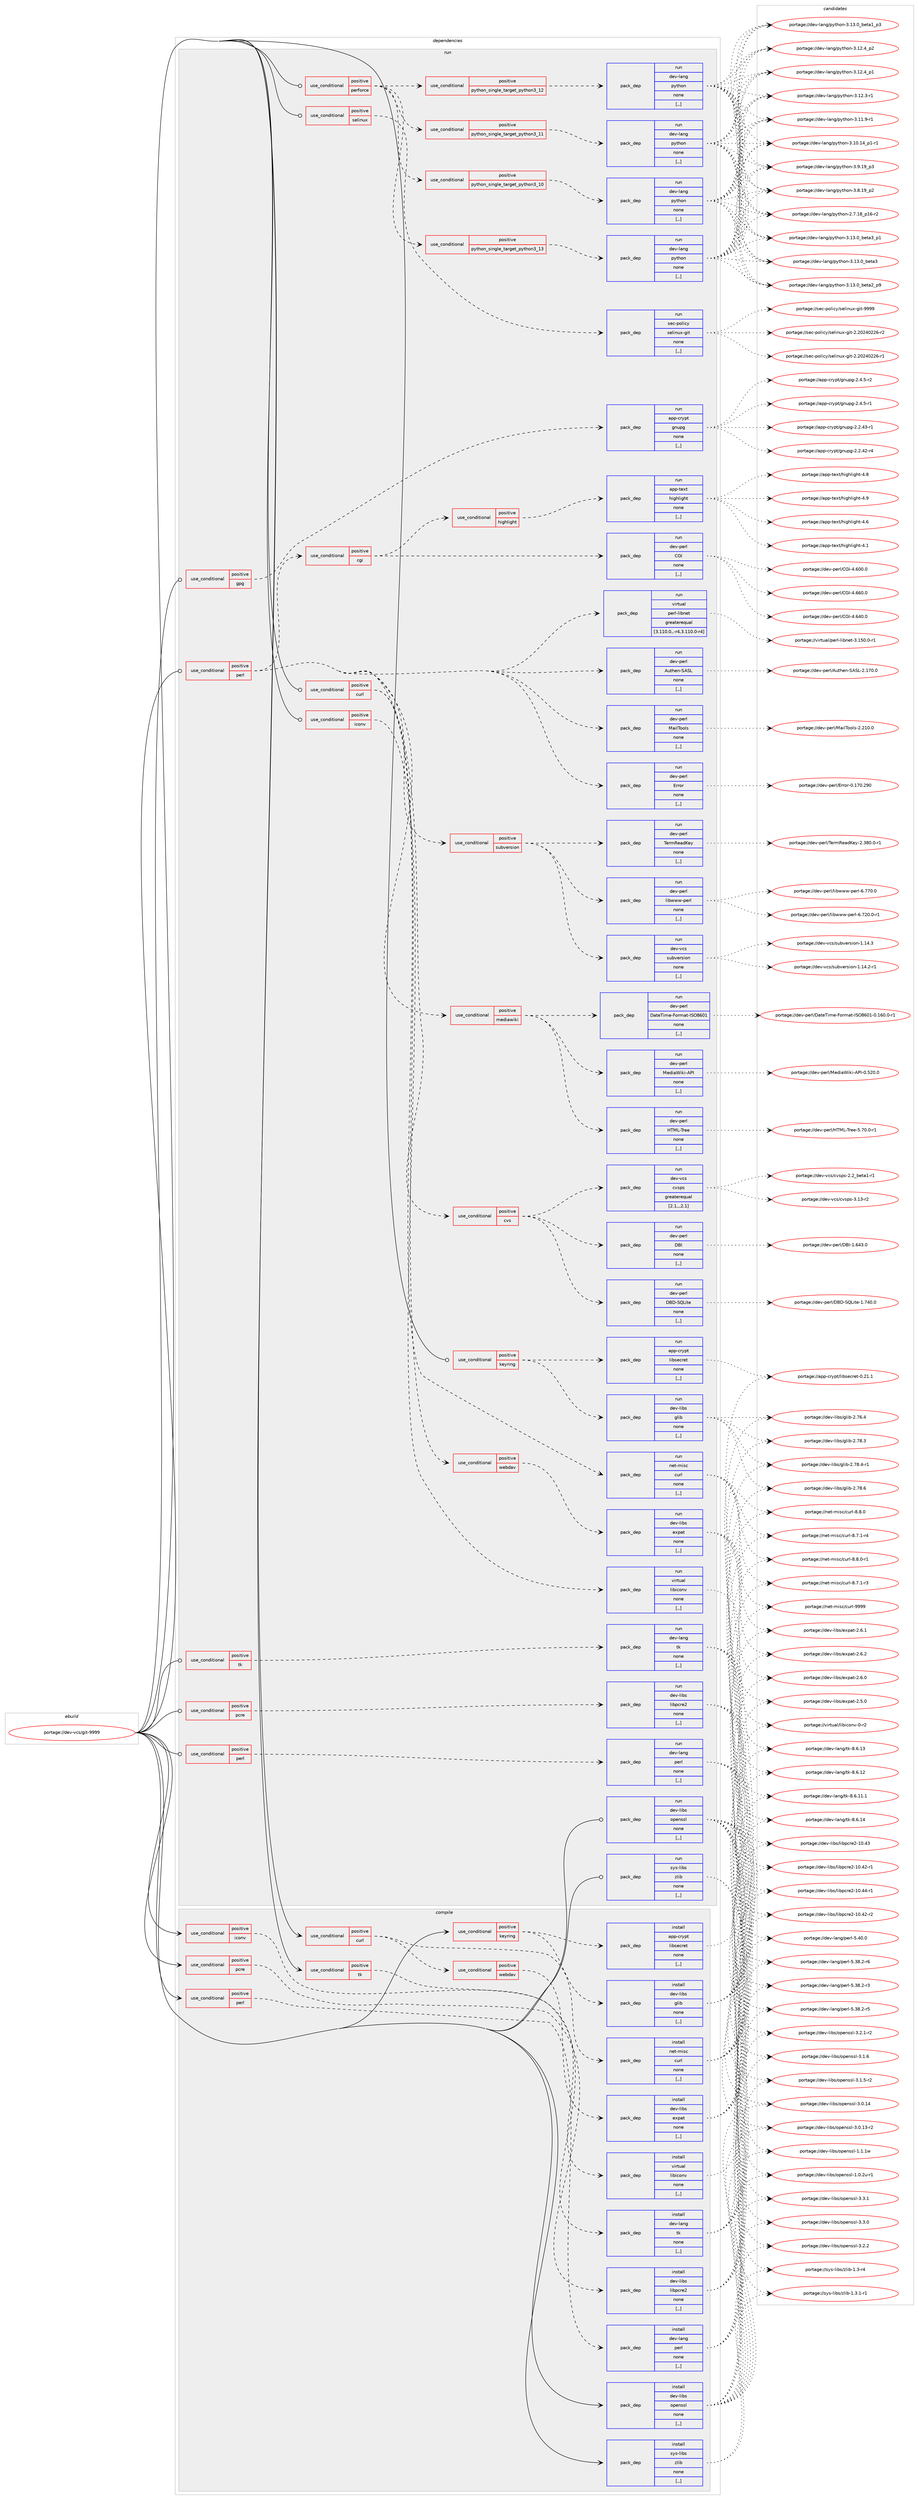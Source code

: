 digraph prolog {

# *************
# Graph options
# *************

newrank=true;
concentrate=true;
compound=true;
graph [rankdir=LR,fontname=Helvetica,fontsize=10,ranksep=1.5];#, ranksep=2.5, nodesep=0.2];
edge  [arrowhead=vee];
node  [fontname=Helvetica,fontsize=10];

# **********
# The ebuild
# **********

subgraph cluster_leftcol {
color=gray;
label=<<i>ebuild</i>>;
id [label="portage://dev-vcs/git-9999", color=red, width=4, href="../dev-vcs/git-9999.svg"];
}

# ****************
# The dependencies
# ****************

subgraph cluster_midcol {
color=gray;
label=<<i>dependencies</i>>;
subgraph cluster_compile {
fillcolor="#eeeeee";
style=filled;
label=<<i>compile</i>>;
subgraph cond61929 {
dependency220428 [label=<<TABLE BORDER="0" CELLBORDER="1" CELLSPACING="0" CELLPADDING="4"><TR><TD ROWSPAN="3" CELLPADDING="10">use_conditional</TD></TR><TR><TD>positive</TD></TR><TR><TD>curl</TD></TR></TABLE>>, shape=none, color=red];
subgraph pack157019 {
dependency220429 [label=<<TABLE BORDER="0" CELLBORDER="1" CELLSPACING="0" CELLPADDING="4" WIDTH="220"><TR><TD ROWSPAN="6" CELLPADDING="30">pack_dep</TD></TR><TR><TD WIDTH="110">install</TD></TR><TR><TD>net-misc</TD></TR><TR><TD>curl</TD></TR><TR><TD>none</TD></TR><TR><TD>[,,]</TD></TR></TABLE>>, shape=none, color=blue];
}
dependency220428:e -> dependency220429:w [weight=20,style="dashed",arrowhead="vee"];
subgraph cond61930 {
dependency220430 [label=<<TABLE BORDER="0" CELLBORDER="1" CELLSPACING="0" CELLPADDING="4"><TR><TD ROWSPAN="3" CELLPADDING="10">use_conditional</TD></TR><TR><TD>positive</TD></TR><TR><TD>webdav</TD></TR></TABLE>>, shape=none, color=red];
subgraph pack157020 {
dependency220431 [label=<<TABLE BORDER="0" CELLBORDER="1" CELLSPACING="0" CELLPADDING="4" WIDTH="220"><TR><TD ROWSPAN="6" CELLPADDING="30">pack_dep</TD></TR><TR><TD WIDTH="110">install</TD></TR><TR><TD>dev-libs</TD></TR><TR><TD>expat</TD></TR><TR><TD>none</TD></TR><TR><TD>[,,]</TD></TR></TABLE>>, shape=none, color=blue];
}
dependency220430:e -> dependency220431:w [weight=20,style="dashed",arrowhead="vee"];
}
dependency220428:e -> dependency220430:w [weight=20,style="dashed",arrowhead="vee"];
}
id:e -> dependency220428:w [weight=20,style="solid",arrowhead="vee"];
subgraph cond61931 {
dependency220432 [label=<<TABLE BORDER="0" CELLBORDER="1" CELLSPACING="0" CELLPADDING="4"><TR><TD ROWSPAN="3" CELLPADDING="10">use_conditional</TD></TR><TR><TD>positive</TD></TR><TR><TD>iconv</TD></TR></TABLE>>, shape=none, color=red];
subgraph pack157021 {
dependency220433 [label=<<TABLE BORDER="0" CELLBORDER="1" CELLSPACING="0" CELLPADDING="4" WIDTH="220"><TR><TD ROWSPAN="6" CELLPADDING="30">pack_dep</TD></TR><TR><TD WIDTH="110">install</TD></TR><TR><TD>virtual</TD></TR><TR><TD>libiconv</TD></TR><TR><TD>none</TD></TR><TR><TD>[,,]</TD></TR></TABLE>>, shape=none, color=blue];
}
dependency220432:e -> dependency220433:w [weight=20,style="dashed",arrowhead="vee"];
}
id:e -> dependency220432:w [weight=20,style="solid",arrowhead="vee"];
subgraph cond61932 {
dependency220434 [label=<<TABLE BORDER="0" CELLBORDER="1" CELLSPACING="0" CELLPADDING="4"><TR><TD ROWSPAN="3" CELLPADDING="10">use_conditional</TD></TR><TR><TD>positive</TD></TR><TR><TD>keyring</TD></TR></TABLE>>, shape=none, color=red];
subgraph pack157022 {
dependency220435 [label=<<TABLE BORDER="0" CELLBORDER="1" CELLSPACING="0" CELLPADDING="4" WIDTH="220"><TR><TD ROWSPAN="6" CELLPADDING="30">pack_dep</TD></TR><TR><TD WIDTH="110">install</TD></TR><TR><TD>app-crypt</TD></TR><TR><TD>libsecret</TD></TR><TR><TD>none</TD></TR><TR><TD>[,,]</TD></TR></TABLE>>, shape=none, color=blue];
}
dependency220434:e -> dependency220435:w [weight=20,style="dashed",arrowhead="vee"];
subgraph pack157023 {
dependency220436 [label=<<TABLE BORDER="0" CELLBORDER="1" CELLSPACING="0" CELLPADDING="4" WIDTH="220"><TR><TD ROWSPAN="6" CELLPADDING="30">pack_dep</TD></TR><TR><TD WIDTH="110">install</TD></TR><TR><TD>dev-libs</TD></TR><TR><TD>glib</TD></TR><TR><TD>none</TD></TR><TR><TD>[,,]</TD></TR></TABLE>>, shape=none, color=blue];
}
dependency220434:e -> dependency220436:w [weight=20,style="dashed",arrowhead="vee"];
}
id:e -> dependency220434:w [weight=20,style="solid",arrowhead="vee"];
subgraph cond61933 {
dependency220437 [label=<<TABLE BORDER="0" CELLBORDER="1" CELLSPACING="0" CELLPADDING="4"><TR><TD ROWSPAN="3" CELLPADDING="10">use_conditional</TD></TR><TR><TD>positive</TD></TR><TR><TD>pcre</TD></TR></TABLE>>, shape=none, color=red];
subgraph pack157024 {
dependency220438 [label=<<TABLE BORDER="0" CELLBORDER="1" CELLSPACING="0" CELLPADDING="4" WIDTH="220"><TR><TD ROWSPAN="6" CELLPADDING="30">pack_dep</TD></TR><TR><TD WIDTH="110">install</TD></TR><TR><TD>dev-libs</TD></TR><TR><TD>libpcre2</TD></TR><TR><TD>none</TD></TR><TR><TD>[,,]</TD></TR></TABLE>>, shape=none, color=blue];
}
dependency220437:e -> dependency220438:w [weight=20,style="dashed",arrowhead="vee"];
}
id:e -> dependency220437:w [weight=20,style="solid",arrowhead="vee"];
subgraph cond61934 {
dependency220439 [label=<<TABLE BORDER="0" CELLBORDER="1" CELLSPACING="0" CELLPADDING="4"><TR><TD ROWSPAN="3" CELLPADDING="10">use_conditional</TD></TR><TR><TD>positive</TD></TR><TR><TD>perl</TD></TR></TABLE>>, shape=none, color=red];
subgraph pack157025 {
dependency220440 [label=<<TABLE BORDER="0" CELLBORDER="1" CELLSPACING="0" CELLPADDING="4" WIDTH="220"><TR><TD ROWSPAN="6" CELLPADDING="30">pack_dep</TD></TR><TR><TD WIDTH="110">install</TD></TR><TR><TD>dev-lang</TD></TR><TR><TD>perl</TD></TR><TR><TD>none</TD></TR><TR><TD>[,,]</TD></TR></TABLE>>, shape=none, color=blue];
}
dependency220439:e -> dependency220440:w [weight=20,style="dashed",arrowhead="vee"];
}
id:e -> dependency220439:w [weight=20,style="solid",arrowhead="vee"];
subgraph cond61935 {
dependency220441 [label=<<TABLE BORDER="0" CELLBORDER="1" CELLSPACING="0" CELLPADDING="4"><TR><TD ROWSPAN="3" CELLPADDING="10">use_conditional</TD></TR><TR><TD>positive</TD></TR><TR><TD>tk</TD></TR></TABLE>>, shape=none, color=red];
subgraph pack157026 {
dependency220442 [label=<<TABLE BORDER="0" CELLBORDER="1" CELLSPACING="0" CELLPADDING="4" WIDTH="220"><TR><TD ROWSPAN="6" CELLPADDING="30">pack_dep</TD></TR><TR><TD WIDTH="110">install</TD></TR><TR><TD>dev-lang</TD></TR><TR><TD>tk</TD></TR><TR><TD>none</TD></TR><TR><TD>[,,]</TD></TR></TABLE>>, shape=none, color=blue];
}
dependency220441:e -> dependency220442:w [weight=20,style="dashed",arrowhead="vee"];
}
id:e -> dependency220441:w [weight=20,style="solid",arrowhead="vee"];
subgraph pack157027 {
dependency220443 [label=<<TABLE BORDER="0" CELLBORDER="1" CELLSPACING="0" CELLPADDING="4" WIDTH="220"><TR><TD ROWSPAN="6" CELLPADDING="30">pack_dep</TD></TR><TR><TD WIDTH="110">install</TD></TR><TR><TD>dev-libs</TD></TR><TR><TD>openssl</TD></TR><TR><TD>none</TD></TR><TR><TD>[,,]</TD></TR></TABLE>>, shape=none, color=blue];
}
id:e -> dependency220443:w [weight=20,style="solid",arrowhead="vee"];
subgraph pack157028 {
dependency220444 [label=<<TABLE BORDER="0" CELLBORDER="1" CELLSPACING="0" CELLPADDING="4" WIDTH="220"><TR><TD ROWSPAN="6" CELLPADDING="30">pack_dep</TD></TR><TR><TD WIDTH="110">install</TD></TR><TR><TD>sys-libs</TD></TR><TR><TD>zlib</TD></TR><TR><TD>none</TD></TR><TR><TD>[,,]</TD></TR></TABLE>>, shape=none, color=blue];
}
id:e -> dependency220444:w [weight=20,style="solid",arrowhead="vee"];
}
subgraph cluster_compileandrun {
fillcolor="#eeeeee";
style=filled;
label=<<i>compile and run</i>>;
}
subgraph cluster_run {
fillcolor="#eeeeee";
style=filled;
label=<<i>run</i>>;
subgraph cond61936 {
dependency220445 [label=<<TABLE BORDER="0" CELLBORDER="1" CELLSPACING="0" CELLPADDING="4"><TR><TD ROWSPAN="3" CELLPADDING="10">use_conditional</TD></TR><TR><TD>positive</TD></TR><TR><TD>curl</TD></TR></TABLE>>, shape=none, color=red];
subgraph pack157029 {
dependency220446 [label=<<TABLE BORDER="0" CELLBORDER="1" CELLSPACING="0" CELLPADDING="4" WIDTH="220"><TR><TD ROWSPAN="6" CELLPADDING="30">pack_dep</TD></TR><TR><TD WIDTH="110">run</TD></TR><TR><TD>net-misc</TD></TR><TR><TD>curl</TD></TR><TR><TD>none</TD></TR><TR><TD>[,,]</TD></TR></TABLE>>, shape=none, color=blue];
}
dependency220445:e -> dependency220446:w [weight=20,style="dashed",arrowhead="vee"];
subgraph cond61937 {
dependency220447 [label=<<TABLE BORDER="0" CELLBORDER="1" CELLSPACING="0" CELLPADDING="4"><TR><TD ROWSPAN="3" CELLPADDING="10">use_conditional</TD></TR><TR><TD>positive</TD></TR><TR><TD>webdav</TD></TR></TABLE>>, shape=none, color=red];
subgraph pack157030 {
dependency220448 [label=<<TABLE BORDER="0" CELLBORDER="1" CELLSPACING="0" CELLPADDING="4" WIDTH="220"><TR><TD ROWSPAN="6" CELLPADDING="30">pack_dep</TD></TR><TR><TD WIDTH="110">run</TD></TR><TR><TD>dev-libs</TD></TR><TR><TD>expat</TD></TR><TR><TD>none</TD></TR><TR><TD>[,,]</TD></TR></TABLE>>, shape=none, color=blue];
}
dependency220447:e -> dependency220448:w [weight=20,style="dashed",arrowhead="vee"];
}
dependency220445:e -> dependency220447:w [weight=20,style="dashed",arrowhead="vee"];
}
id:e -> dependency220445:w [weight=20,style="solid",arrowhead="odot"];
subgraph cond61938 {
dependency220449 [label=<<TABLE BORDER="0" CELLBORDER="1" CELLSPACING="0" CELLPADDING="4"><TR><TD ROWSPAN="3" CELLPADDING="10">use_conditional</TD></TR><TR><TD>positive</TD></TR><TR><TD>gpg</TD></TR></TABLE>>, shape=none, color=red];
subgraph pack157031 {
dependency220450 [label=<<TABLE BORDER="0" CELLBORDER="1" CELLSPACING="0" CELLPADDING="4" WIDTH="220"><TR><TD ROWSPAN="6" CELLPADDING="30">pack_dep</TD></TR><TR><TD WIDTH="110">run</TD></TR><TR><TD>app-crypt</TD></TR><TR><TD>gnupg</TD></TR><TR><TD>none</TD></TR><TR><TD>[,,]</TD></TR></TABLE>>, shape=none, color=blue];
}
dependency220449:e -> dependency220450:w [weight=20,style="dashed",arrowhead="vee"];
}
id:e -> dependency220449:w [weight=20,style="solid",arrowhead="odot"];
subgraph cond61939 {
dependency220451 [label=<<TABLE BORDER="0" CELLBORDER="1" CELLSPACING="0" CELLPADDING="4"><TR><TD ROWSPAN="3" CELLPADDING="10">use_conditional</TD></TR><TR><TD>positive</TD></TR><TR><TD>iconv</TD></TR></TABLE>>, shape=none, color=red];
subgraph pack157032 {
dependency220452 [label=<<TABLE BORDER="0" CELLBORDER="1" CELLSPACING="0" CELLPADDING="4" WIDTH="220"><TR><TD ROWSPAN="6" CELLPADDING="30">pack_dep</TD></TR><TR><TD WIDTH="110">run</TD></TR><TR><TD>virtual</TD></TR><TR><TD>libiconv</TD></TR><TR><TD>none</TD></TR><TR><TD>[,,]</TD></TR></TABLE>>, shape=none, color=blue];
}
dependency220451:e -> dependency220452:w [weight=20,style="dashed",arrowhead="vee"];
}
id:e -> dependency220451:w [weight=20,style="solid",arrowhead="odot"];
subgraph cond61940 {
dependency220453 [label=<<TABLE BORDER="0" CELLBORDER="1" CELLSPACING="0" CELLPADDING="4"><TR><TD ROWSPAN="3" CELLPADDING="10">use_conditional</TD></TR><TR><TD>positive</TD></TR><TR><TD>keyring</TD></TR></TABLE>>, shape=none, color=red];
subgraph pack157033 {
dependency220454 [label=<<TABLE BORDER="0" CELLBORDER="1" CELLSPACING="0" CELLPADDING="4" WIDTH="220"><TR><TD ROWSPAN="6" CELLPADDING="30">pack_dep</TD></TR><TR><TD WIDTH="110">run</TD></TR><TR><TD>app-crypt</TD></TR><TR><TD>libsecret</TD></TR><TR><TD>none</TD></TR><TR><TD>[,,]</TD></TR></TABLE>>, shape=none, color=blue];
}
dependency220453:e -> dependency220454:w [weight=20,style="dashed",arrowhead="vee"];
subgraph pack157034 {
dependency220455 [label=<<TABLE BORDER="0" CELLBORDER="1" CELLSPACING="0" CELLPADDING="4" WIDTH="220"><TR><TD ROWSPAN="6" CELLPADDING="30">pack_dep</TD></TR><TR><TD WIDTH="110">run</TD></TR><TR><TD>dev-libs</TD></TR><TR><TD>glib</TD></TR><TR><TD>none</TD></TR><TR><TD>[,,]</TD></TR></TABLE>>, shape=none, color=blue];
}
dependency220453:e -> dependency220455:w [weight=20,style="dashed",arrowhead="vee"];
}
id:e -> dependency220453:w [weight=20,style="solid",arrowhead="odot"];
subgraph cond61941 {
dependency220456 [label=<<TABLE BORDER="0" CELLBORDER="1" CELLSPACING="0" CELLPADDING="4"><TR><TD ROWSPAN="3" CELLPADDING="10">use_conditional</TD></TR><TR><TD>positive</TD></TR><TR><TD>pcre</TD></TR></TABLE>>, shape=none, color=red];
subgraph pack157035 {
dependency220457 [label=<<TABLE BORDER="0" CELLBORDER="1" CELLSPACING="0" CELLPADDING="4" WIDTH="220"><TR><TD ROWSPAN="6" CELLPADDING="30">pack_dep</TD></TR><TR><TD WIDTH="110">run</TD></TR><TR><TD>dev-libs</TD></TR><TR><TD>libpcre2</TD></TR><TR><TD>none</TD></TR><TR><TD>[,,]</TD></TR></TABLE>>, shape=none, color=blue];
}
dependency220456:e -> dependency220457:w [weight=20,style="dashed",arrowhead="vee"];
}
id:e -> dependency220456:w [weight=20,style="solid",arrowhead="odot"];
subgraph cond61942 {
dependency220458 [label=<<TABLE BORDER="0" CELLBORDER="1" CELLSPACING="0" CELLPADDING="4"><TR><TD ROWSPAN="3" CELLPADDING="10">use_conditional</TD></TR><TR><TD>positive</TD></TR><TR><TD>perforce</TD></TR></TABLE>>, shape=none, color=red];
subgraph cond61943 {
dependency220459 [label=<<TABLE BORDER="0" CELLBORDER="1" CELLSPACING="0" CELLPADDING="4"><TR><TD ROWSPAN="3" CELLPADDING="10">use_conditional</TD></TR><TR><TD>positive</TD></TR><TR><TD>python_single_target_python3_10</TD></TR></TABLE>>, shape=none, color=red];
subgraph pack157036 {
dependency220460 [label=<<TABLE BORDER="0" CELLBORDER="1" CELLSPACING="0" CELLPADDING="4" WIDTH="220"><TR><TD ROWSPAN="6" CELLPADDING="30">pack_dep</TD></TR><TR><TD WIDTH="110">run</TD></TR><TR><TD>dev-lang</TD></TR><TR><TD>python</TD></TR><TR><TD>none</TD></TR><TR><TD>[,,]</TD></TR></TABLE>>, shape=none, color=blue];
}
dependency220459:e -> dependency220460:w [weight=20,style="dashed",arrowhead="vee"];
}
dependency220458:e -> dependency220459:w [weight=20,style="dashed",arrowhead="vee"];
subgraph cond61944 {
dependency220461 [label=<<TABLE BORDER="0" CELLBORDER="1" CELLSPACING="0" CELLPADDING="4"><TR><TD ROWSPAN="3" CELLPADDING="10">use_conditional</TD></TR><TR><TD>positive</TD></TR><TR><TD>python_single_target_python3_11</TD></TR></TABLE>>, shape=none, color=red];
subgraph pack157037 {
dependency220462 [label=<<TABLE BORDER="0" CELLBORDER="1" CELLSPACING="0" CELLPADDING="4" WIDTH="220"><TR><TD ROWSPAN="6" CELLPADDING="30">pack_dep</TD></TR><TR><TD WIDTH="110">run</TD></TR><TR><TD>dev-lang</TD></TR><TR><TD>python</TD></TR><TR><TD>none</TD></TR><TR><TD>[,,]</TD></TR></TABLE>>, shape=none, color=blue];
}
dependency220461:e -> dependency220462:w [weight=20,style="dashed",arrowhead="vee"];
}
dependency220458:e -> dependency220461:w [weight=20,style="dashed",arrowhead="vee"];
subgraph cond61945 {
dependency220463 [label=<<TABLE BORDER="0" CELLBORDER="1" CELLSPACING="0" CELLPADDING="4"><TR><TD ROWSPAN="3" CELLPADDING="10">use_conditional</TD></TR><TR><TD>positive</TD></TR><TR><TD>python_single_target_python3_12</TD></TR></TABLE>>, shape=none, color=red];
subgraph pack157038 {
dependency220464 [label=<<TABLE BORDER="0" CELLBORDER="1" CELLSPACING="0" CELLPADDING="4" WIDTH="220"><TR><TD ROWSPAN="6" CELLPADDING="30">pack_dep</TD></TR><TR><TD WIDTH="110">run</TD></TR><TR><TD>dev-lang</TD></TR><TR><TD>python</TD></TR><TR><TD>none</TD></TR><TR><TD>[,,]</TD></TR></TABLE>>, shape=none, color=blue];
}
dependency220463:e -> dependency220464:w [weight=20,style="dashed",arrowhead="vee"];
}
dependency220458:e -> dependency220463:w [weight=20,style="dashed",arrowhead="vee"];
subgraph cond61946 {
dependency220465 [label=<<TABLE BORDER="0" CELLBORDER="1" CELLSPACING="0" CELLPADDING="4"><TR><TD ROWSPAN="3" CELLPADDING="10">use_conditional</TD></TR><TR><TD>positive</TD></TR><TR><TD>python_single_target_python3_13</TD></TR></TABLE>>, shape=none, color=red];
subgraph pack157039 {
dependency220466 [label=<<TABLE BORDER="0" CELLBORDER="1" CELLSPACING="0" CELLPADDING="4" WIDTH="220"><TR><TD ROWSPAN="6" CELLPADDING="30">pack_dep</TD></TR><TR><TD WIDTH="110">run</TD></TR><TR><TD>dev-lang</TD></TR><TR><TD>python</TD></TR><TR><TD>none</TD></TR><TR><TD>[,,]</TD></TR></TABLE>>, shape=none, color=blue];
}
dependency220465:e -> dependency220466:w [weight=20,style="dashed",arrowhead="vee"];
}
dependency220458:e -> dependency220465:w [weight=20,style="dashed",arrowhead="vee"];
}
id:e -> dependency220458:w [weight=20,style="solid",arrowhead="odot"];
subgraph cond61947 {
dependency220467 [label=<<TABLE BORDER="0" CELLBORDER="1" CELLSPACING="0" CELLPADDING="4"><TR><TD ROWSPAN="3" CELLPADDING="10">use_conditional</TD></TR><TR><TD>positive</TD></TR><TR><TD>perl</TD></TR></TABLE>>, shape=none, color=red];
subgraph pack157040 {
dependency220468 [label=<<TABLE BORDER="0" CELLBORDER="1" CELLSPACING="0" CELLPADDING="4" WIDTH="220"><TR><TD ROWSPAN="6" CELLPADDING="30">pack_dep</TD></TR><TR><TD WIDTH="110">run</TD></TR><TR><TD>dev-lang</TD></TR><TR><TD>perl</TD></TR><TR><TD>none</TD></TR><TR><TD>[,,]</TD></TR></TABLE>>, shape=none, color=blue];
}
dependency220467:e -> dependency220468:w [weight=20,style="dashed",arrowhead="vee"];
}
id:e -> dependency220467:w [weight=20,style="solid",arrowhead="odot"];
subgraph cond61948 {
dependency220469 [label=<<TABLE BORDER="0" CELLBORDER="1" CELLSPACING="0" CELLPADDING="4"><TR><TD ROWSPAN="3" CELLPADDING="10">use_conditional</TD></TR><TR><TD>positive</TD></TR><TR><TD>perl</TD></TR></TABLE>>, shape=none, color=red];
subgraph pack157041 {
dependency220470 [label=<<TABLE BORDER="0" CELLBORDER="1" CELLSPACING="0" CELLPADDING="4" WIDTH="220"><TR><TD ROWSPAN="6" CELLPADDING="30">pack_dep</TD></TR><TR><TD WIDTH="110">run</TD></TR><TR><TD>dev-perl</TD></TR><TR><TD>Error</TD></TR><TR><TD>none</TD></TR><TR><TD>[,,]</TD></TR></TABLE>>, shape=none, color=blue];
}
dependency220469:e -> dependency220470:w [weight=20,style="dashed",arrowhead="vee"];
subgraph pack157042 {
dependency220471 [label=<<TABLE BORDER="0" CELLBORDER="1" CELLSPACING="0" CELLPADDING="4" WIDTH="220"><TR><TD ROWSPAN="6" CELLPADDING="30">pack_dep</TD></TR><TR><TD WIDTH="110">run</TD></TR><TR><TD>dev-perl</TD></TR><TR><TD>MailTools</TD></TR><TR><TD>none</TD></TR><TR><TD>[,,]</TD></TR></TABLE>>, shape=none, color=blue];
}
dependency220469:e -> dependency220471:w [weight=20,style="dashed",arrowhead="vee"];
subgraph pack157043 {
dependency220472 [label=<<TABLE BORDER="0" CELLBORDER="1" CELLSPACING="0" CELLPADDING="4" WIDTH="220"><TR><TD ROWSPAN="6" CELLPADDING="30">pack_dep</TD></TR><TR><TD WIDTH="110">run</TD></TR><TR><TD>dev-perl</TD></TR><TR><TD>Authen-SASL</TD></TR><TR><TD>none</TD></TR><TR><TD>[,,]</TD></TR></TABLE>>, shape=none, color=blue];
}
dependency220469:e -> dependency220472:w [weight=20,style="dashed",arrowhead="vee"];
subgraph pack157044 {
dependency220473 [label=<<TABLE BORDER="0" CELLBORDER="1" CELLSPACING="0" CELLPADDING="4" WIDTH="220"><TR><TD ROWSPAN="6" CELLPADDING="30">pack_dep</TD></TR><TR><TD WIDTH="110">run</TD></TR><TR><TD>virtual</TD></TR><TR><TD>perl-libnet</TD></TR><TR><TD>greaterequal</TD></TR><TR><TD>[3.110.0,,-r4,3.110.0-r4]</TD></TR></TABLE>>, shape=none, color=blue];
}
dependency220469:e -> dependency220473:w [weight=20,style="dashed",arrowhead="vee"];
subgraph cond61949 {
dependency220474 [label=<<TABLE BORDER="0" CELLBORDER="1" CELLSPACING="0" CELLPADDING="4"><TR><TD ROWSPAN="3" CELLPADDING="10">use_conditional</TD></TR><TR><TD>positive</TD></TR><TR><TD>cgi</TD></TR></TABLE>>, shape=none, color=red];
subgraph pack157045 {
dependency220475 [label=<<TABLE BORDER="0" CELLBORDER="1" CELLSPACING="0" CELLPADDING="4" WIDTH="220"><TR><TD ROWSPAN="6" CELLPADDING="30">pack_dep</TD></TR><TR><TD WIDTH="110">run</TD></TR><TR><TD>dev-perl</TD></TR><TR><TD>CGI</TD></TR><TR><TD>none</TD></TR><TR><TD>[,,]</TD></TR></TABLE>>, shape=none, color=blue];
}
dependency220474:e -> dependency220475:w [weight=20,style="dashed",arrowhead="vee"];
subgraph cond61950 {
dependency220476 [label=<<TABLE BORDER="0" CELLBORDER="1" CELLSPACING="0" CELLPADDING="4"><TR><TD ROWSPAN="3" CELLPADDING="10">use_conditional</TD></TR><TR><TD>positive</TD></TR><TR><TD>highlight</TD></TR></TABLE>>, shape=none, color=red];
subgraph pack157046 {
dependency220477 [label=<<TABLE BORDER="0" CELLBORDER="1" CELLSPACING="0" CELLPADDING="4" WIDTH="220"><TR><TD ROWSPAN="6" CELLPADDING="30">pack_dep</TD></TR><TR><TD WIDTH="110">run</TD></TR><TR><TD>app-text</TD></TR><TR><TD>highlight</TD></TR><TR><TD>none</TD></TR><TR><TD>[,,]</TD></TR></TABLE>>, shape=none, color=blue];
}
dependency220476:e -> dependency220477:w [weight=20,style="dashed",arrowhead="vee"];
}
dependency220474:e -> dependency220476:w [weight=20,style="dashed",arrowhead="vee"];
}
dependency220469:e -> dependency220474:w [weight=20,style="dashed",arrowhead="vee"];
subgraph cond61951 {
dependency220478 [label=<<TABLE BORDER="0" CELLBORDER="1" CELLSPACING="0" CELLPADDING="4"><TR><TD ROWSPAN="3" CELLPADDING="10">use_conditional</TD></TR><TR><TD>positive</TD></TR><TR><TD>cvs</TD></TR></TABLE>>, shape=none, color=red];
subgraph pack157047 {
dependency220479 [label=<<TABLE BORDER="0" CELLBORDER="1" CELLSPACING="0" CELLPADDING="4" WIDTH="220"><TR><TD ROWSPAN="6" CELLPADDING="30">pack_dep</TD></TR><TR><TD WIDTH="110">run</TD></TR><TR><TD>dev-vcs</TD></TR><TR><TD>cvsps</TD></TR><TR><TD>greaterequal</TD></TR><TR><TD>[2.1,,,2.1]</TD></TR></TABLE>>, shape=none, color=blue];
}
dependency220478:e -> dependency220479:w [weight=20,style="dashed",arrowhead="vee"];
subgraph pack157048 {
dependency220480 [label=<<TABLE BORDER="0" CELLBORDER="1" CELLSPACING="0" CELLPADDING="4" WIDTH="220"><TR><TD ROWSPAN="6" CELLPADDING="30">pack_dep</TD></TR><TR><TD WIDTH="110">run</TD></TR><TR><TD>dev-perl</TD></TR><TR><TD>DBI</TD></TR><TR><TD>none</TD></TR><TR><TD>[,,]</TD></TR></TABLE>>, shape=none, color=blue];
}
dependency220478:e -> dependency220480:w [weight=20,style="dashed",arrowhead="vee"];
subgraph pack157049 {
dependency220481 [label=<<TABLE BORDER="0" CELLBORDER="1" CELLSPACING="0" CELLPADDING="4" WIDTH="220"><TR><TD ROWSPAN="6" CELLPADDING="30">pack_dep</TD></TR><TR><TD WIDTH="110">run</TD></TR><TR><TD>dev-perl</TD></TR><TR><TD>DBD-SQLite</TD></TR><TR><TD>none</TD></TR><TR><TD>[,,]</TD></TR></TABLE>>, shape=none, color=blue];
}
dependency220478:e -> dependency220481:w [weight=20,style="dashed",arrowhead="vee"];
}
dependency220469:e -> dependency220478:w [weight=20,style="dashed",arrowhead="vee"];
subgraph cond61952 {
dependency220482 [label=<<TABLE BORDER="0" CELLBORDER="1" CELLSPACING="0" CELLPADDING="4"><TR><TD ROWSPAN="3" CELLPADDING="10">use_conditional</TD></TR><TR><TD>positive</TD></TR><TR><TD>mediawiki</TD></TR></TABLE>>, shape=none, color=red];
subgraph pack157050 {
dependency220483 [label=<<TABLE BORDER="0" CELLBORDER="1" CELLSPACING="0" CELLPADDING="4" WIDTH="220"><TR><TD ROWSPAN="6" CELLPADDING="30">pack_dep</TD></TR><TR><TD WIDTH="110">run</TD></TR><TR><TD>dev-perl</TD></TR><TR><TD>DateTime-Format-ISO8601</TD></TR><TR><TD>none</TD></TR><TR><TD>[,,]</TD></TR></TABLE>>, shape=none, color=blue];
}
dependency220482:e -> dependency220483:w [weight=20,style="dashed",arrowhead="vee"];
subgraph pack157051 {
dependency220484 [label=<<TABLE BORDER="0" CELLBORDER="1" CELLSPACING="0" CELLPADDING="4" WIDTH="220"><TR><TD ROWSPAN="6" CELLPADDING="30">pack_dep</TD></TR><TR><TD WIDTH="110">run</TD></TR><TR><TD>dev-perl</TD></TR><TR><TD>HTML-Tree</TD></TR><TR><TD>none</TD></TR><TR><TD>[,,]</TD></TR></TABLE>>, shape=none, color=blue];
}
dependency220482:e -> dependency220484:w [weight=20,style="dashed",arrowhead="vee"];
subgraph pack157052 {
dependency220485 [label=<<TABLE BORDER="0" CELLBORDER="1" CELLSPACING="0" CELLPADDING="4" WIDTH="220"><TR><TD ROWSPAN="6" CELLPADDING="30">pack_dep</TD></TR><TR><TD WIDTH="110">run</TD></TR><TR><TD>dev-perl</TD></TR><TR><TD>MediaWiki-API</TD></TR><TR><TD>none</TD></TR><TR><TD>[,,]</TD></TR></TABLE>>, shape=none, color=blue];
}
dependency220482:e -> dependency220485:w [weight=20,style="dashed",arrowhead="vee"];
}
dependency220469:e -> dependency220482:w [weight=20,style="dashed",arrowhead="vee"];
subgraph cond61953 {
dependency220486 [label=<<TABLE BORDER="0" CELLBORDER="1" CELLSPACING="0" CELLPADDING="4"><TR><TD ROWSPAN="3" CELLPADDING="10">use_conditional</TD></TR><TR><TD>positive</TD></TR><TR><TD>subversion</TD></TR></TABLE>>, shape=none, color=red];
subgraph pack157053 {
dependency220487 [label=<<TABLE BORDER="0" CELLBORDER="1" CELLSPACING="0" CELLPADDING="4" WIDTH="220"><TR><TD ROWSPAN="6" CELLPADDING="30">pack_dep</TD></TR><TR><TD WIDTH="110">run</TD></TR><TR><TD>dev-vcs</TD></TR><TR><TD>subversion</TD></TR><TR><TD>none</TD></TR><TR><TD>[,,]</TD></TR></TABLE>>, shape=none, color=blue];
}
dependency220486:e -> dependency220487:w [weight=20,style="dashed",arrowhead="vee"];
subgraph pack157054 {
dependency220488 [label=<<TABLE BORDER="0" CELLBORDER="1" CELLSPACING="0" CELLPADDING="4" WIDTH="220"><TR><TD ROWSPAN="6" CELLPADDING="30">pack_dep</TD></TR><TR><TD WIDTH="110">run</TD></TR><TR><TD>dev-perl</TD></TR><TR><TD>libwww-perl</TD></TR><TR><TD>none</TD></TR><TR><TD>[,,]</TD></TR></TABLE>>, shape=none, color=blue];
}
dependency220486:e -> dependency220488:w [weight=20,style="dashed",arrowhead="vee"];
subgraph pack157055 {
dependency220489 [label=<<TABLE BORDER="0" CELLBORDER="1" CELLSPACING="0" CELLPADDING="4" WIDTH="220"><TR><TD ROWSPAN="6" CELLPADDING="30">pack_dep</TD></TR><TR><TD WIDTH="110">run</TD></TR><TR><TD>dev-perl</TD></TR><TR><TD>TermReadKey</TD></TR><TR><TD>none</TD></TR><TR><TD>[,,]</TD></TR></TABLE>>, shape=none, color=blue];
}
dependency220486:e -> dependency220489:w [weight=20,style="dashed",arrowhead="vee"];
}
dependency220469:e -> dependency220486:w [weight=20,style="dashed",arrowhead="vee"];
}
id:e -> dependency220469:w [weight=20,style="solid",arrowhead="odot"];
subgraph cond61954 {
dependency220490 [label=<<TABLE BORDER="0" CELLBORDER="1" CELLSPACING="0" CELLPADDING="4"><TR><TD ROWSPAN="3" CELLPADDING="10">use_conditional</TD></TR><TR><TD>positive</TD></TR><TR><TD>selinux</TD></TR></TABLE>>, shape=none, color=red];
subgraph pack157056 {
dependency220491 [label=<<TABLE BORDER="0" CELLBORDER="1" CELLSPACING="0" CELLPADDING="4" WIDTH="220"><TR><TD ROWSPAN="6" CELLPADDING="30">pack_dep</TD></TR><TR><TD WIDTH="110">run</TD></TR><TR><TD>sec-policy</TD></TR><TR><TD>selinux-git</TD></TR><TR><TD>none</TD></TR><TR><TD>[,,]</TD></TR></TABLE>>, shape=none, color=blue];
}
dependency220490:e -> dependency220491:w [weight=20,style="dashed",arrowhead="vee"];
}
id:e -> dependency220490:w [weight=20,style="solid",arrowhead="odot"];
subgraph cond61955 {
dependency220492 [label=<<TABLE BORDER="0" CELLBORDER="1" CELLSPACING="0" CELLPADDING="4"><TR><TD ROWSPAN="3" CELLPADDING="10">use_conditional</TD></TR><TR><TD>positive</TD></TR><TR><TD>tk</TD></TR></TABLE>>, shape=none, color=red];
subgraph pack157057 {
dependency220493 [label=<<TABLE BORDER="0" CELLBORDER="1" CELLSPACING="0" CELLPADDING="4" WIDTH="220"><TR><TD ROWSPAN="6" CELLPADDING="30">pack_dep</TD></TR><TR><TD WIDTH="110">run</TD></TR><TR><TD>dev-lang</TD></TR><TR><TD>tk</TD></TR><TR><TD>none</TD></TR><TR><TD>[,,]</TD></TR></TABLE>>, shape=none, color=blue];
}
dependency220492:e -> dependency220493:w [weight=20,style="dashed",arrowhead="vee"];
}
id:e -> dependency220492:w [weight=20,style="solid",arrowhead="odot"];
subgraph pack157058 {
dependency220494 [label=<<TABLE BORDER="0" CELLBORDER="1" CELLSPACING="0" CELLPADDING="4" WIDTH="220"><TR><TD ROWSPAN="6" CELLPADDING="30">pack_dep</TD></TR><TR><TD WIDTH="110">run</TD></TR><TR><TD>dev-libs</TD></TR><TR><TD>openssl</TD></TR><TR><TD>none</TD></TR><TR><TD>[,,]</TD></TR></TABLE>>, shape=none, color=blue];
}
id:e -> dependency220494:w [weight=20,style="solid",arrowhead="odot"];
subgraph pack157059 {
dependency220495 [label=<<TABLE BORDER="0" CELLBORDER="1" CELLSPACING="0" CELLPADDING="4" WIDTH="220"><TR><TD ROWSPAN="6" CELLPADDING="30">pack_dep</TD></TR><TR><TD WIDTH="110">run</TD></TR><TR><TD>sys-libs</TD></TR><TR><TD>zlib</TD></TR><TR><TD>none</TD></TR><TR><TD>[,,]</TD></TR></TABLE>>, shape=none, color=blue];
}
id:e -> dependency220495:w [weight=20,style="solid",arrowhead="odot"];
}
}

# **************
# The candidates
# **************

subgraph cluster_choices {
rank=same;
color=gray;
label=<<i>candidates</i>>;

subgraph choice157019 {
color=black;
nodesep=1;
choice110101116451091051159947991171141084557575757 [label="portage://net-misc/curl-9999", color=red, width=4,href="../net-misc/curl-9999.svg"];
choice110101116451091051159947991171141084556465646484511449 [label="portage://net-misc/curl-8.8.0-r1", color=red, width=4,href="../net-misc/curl-8.8.0-r1.svg"];
choice11010111645109105115994799117114108455646564648 [label="portage://net-misc/curl-8.8.0", color=red, width=4,href="../net-misc/curl-8.8.0.svg"];
choice110101116451091051159947991171141084556465546494511452 [label="portage://net-misc/curl-8.7.1-r4", color=red, width=4,href="../net-misc/curl-8.7.1-r4.svg"];
choice110101116451091051159947991171141084556465546494511451 [label="portage://net-misc/curl-8.7.1-r3", color=red, width=4,href="../net-misc/curl-8.7.1-r3.svg"];
dependency220429:e -> choice110101116451091051159947991171141084557575757:w [style=dotted,weight="100"];
dependency220429:e -> choice110101116451091051159947991171141084556465646484511449:w [style=dotted,weight="100"];
dependency220429:e -> choice11010111645109105115994799117114108455646564648:w [style=dotted,weight="100"];
dependency220429:e -> choice110101116451091051159947991171141084556465546494511452:w [style=dotted,weight="100"];
dependency220429:e -> choice110101116451091051159947991171141084556465546494511451:w [style=dotted,weight="100"];
}
subgraph choice157020 {
color=black;
nodesep=1;
choice10010111845108105981154710112011297116455046544650 [label="portage://dev-libs/expat-2.6.2", color=red, width=4,href="../dev-libs/expat-2.6.2.svg"];
choice10010111845108105981154710112011297116455046544649 [label="portage://dev-libs/expat-2.6.1", color=red, width=4,href="../dev-libs/expat-2.6.1.svg"];
choice10010111845108105981154710112011297116455046544648 [label="portage://dev-libs/expat-2.6.0", color=red, width=4,href="../dev-libs/expat-2.6.0.svg"];
choice10010111845108105981154710112011297116455046534648 [label="portage://dev-libs/expat-2.5.0", color=red, width=4,href="../dev-libs/expat-2.5.0.svg"];
dependency220431:e -> choice10010111845108105981154710112011297116455046544650:w [style=dotted,weight="100"];
dependency220431:e -> choice10010111845108105981154710112011297116455046544649:w [style=dotted,weight="100"];
dependency220431:e -> choice10010111845108105981154710112011297116455046544648:w [style=dotted,weight="100"];
dependency220431:e -> choice10010111845108105981154710112011297116455046534648:w [style=dotted,weight="100"];
}
subgraph choice157021 {
color=black;
nodesep=1;
choice1181051141161179710847108105981059911111011845484511450 [label="portage://virtual/libiconv-0-r2", color=red, width=4,href="../virtual/libiconv-0-r2.svg"];
dependency220433:e -> choice1181051141161179710847108105981059911111011845484511450:w [style=dotted,weight="100"];
}
subgraph choice157022 {
color=black;
nodesep=1;
choice97112112459911412111211647108105981151019911410111645484650494649 [label="portage://app-crypt/libsecret-0.21.1", color=red, width=4,href="../app-crypt/libsecret-0.21.1.svg"];
dependency220435:e -> choice97112112459911412111211647108105981151019911410111645484650494649:w [style=dotted,weight="100"];
}
subgraph choice157023 {
color=black;
nodesep=1;
choice1001011184510810598115471031081059845504655564654 [label="portage://dev-libs/glib-2.78.6", color=red, width=4,href="../dev-libs/glib-2.78.6.svg"];
choice10010111845108105981154710310810598455046555646524511449 [label="portage://dev-libs/glib-2.78.4-r1", color=red, width=4,href="../dev-libs/glib-2.78.4-r1.svg"];
choice1001011184510810598115471031081059845504655564651 [label="portage://dev-libs/glib-2.78.3", color=red, width=4,href="../dev-libs/glib-2.78.3.svg"];
choice1001011184510810598115471031081059845504655544652 [label="portage://dev-libs/glib-2.76.4", color=red, width=4,href="../dev-libs/glib-2.76.4.svg"];
dependency220436:e -> choice1001011184510810598115471031081059845504655564654:w [style=dotted,weight="100"];
dependency220436:e -> choice10010111845108105981154710310810598455046555646524511449:w [style=dotted,weight="100"];
dependency220436:e -> choice1001011184510810598115471031081059845504655564651:w [style=dotted,weight="100"];
dependency220436:e -> choice1001011184510810598115471031081059845504655544652:w [style=dotted,weight="100"];
}
subgraph choice157024 {
color=black;
nodesep=1;
choice1001011184510810598115471081059811299114101504549484652524511449 [label="portage://dev-libs/libpcre2-10.44-r1", color=red, width=4,href="../dev-libs/libpcre2-10.44-r1.svg"];
choice100101118451081059811547108105981129911410150454948465251 [label="portage://dev-libs/libpcre2-10.43", color=red, width=4,href="../dev-libs/libpcre2-10.43.svg"];
choice1001011184510810598115471081059811299114101504549484652504511450 [label="portage://dev-libs/libpcre2-10.42-r2", color=red, width=4,href="../dev-libs/libpcre2-10.42-r2.svg"];
choice1001011184510810598115471081059811299114101504549484652504511449 [label="portage://dev-libs/libpcre2-10.42-r1", color=red, width=4,href="../dev-libs/libpcre2-10.42-r1.svg"];
dependency220438:e -> choice1001011184510810598115471081059811299114101504549484652524511449:w [style=dotted,weight="100"];
dependency220438:e -> choice100101118451081059811547108105981129911410150454948465251:w [style=dotted,weight="100"];
dependency220438:e -> choice1001011184510810598115471081059811299114101504549484652504511450:w [style=dotted,weight="100"];
dependency220438:e -> choice1001011184510810598115471081059811299114101504549484652504511449:w [style=dotted,weight="100"];
}
subgraph choice157025 {
color=black;
nodesep=1;
choice10010111845108971101034711210111410845534652484648 [label="portage://dev-lang/perl-5.40.0", color=red, width=4,href="../dev-lang/perl-5.40.0.svg"];
choice100101118451089711010347112101114108455346515646504511454 [label="portage://dev-lang/perl-5.38.2-r6", color=red, width=4,href="../dev-lang/perl-5.38.2-r6.svg"];
choice100101118451089711010347112101114108455346515646504511453 [label="portage://dev-lang/perl-5.38.2-r5", color=red, width=4,href="../dev-lang/perl-5.38.2-r5.svg"];
choice100101118451089711010347112101114108455346515646504511451 [label="portage://dev-lang/perl-5.38.2-r3", color=red, width=4,href="../dev-lang/perl-5.38.2-r3.svg"];
dependency220440:e -> choice10010111845108971101034711210111410845534652484648:w [style=dotted,weight="100"];
dependency220440:e -> choice100101118451089711010347112101114108455346515646504511454:w [style=dotted,weight="100"];
dependency220440:e -> choice100101118451089711010347112101114108455346515646504511453:w [style=dotted,weight="100"];
dependency220440:e -> choice100101118451089711010347112101114108455346515646504511451:w [style=dotted,weight="100"];
}
subgraph choice157026 {
color=black;
nodesep=1;
choice10010111845108971101034711610745564654464952 [label="portage://dev-lang/tk-8.6.14", color=red, width=4,href="../dev-lang/tk-8.6.14.svg"];
choice10010111845108971101034711610745564654464951 [label="portage://dev-lang/tk-8.6.13", color=red, width=4,href="../dev-lang/tk-8.6.13.svg"];
choice10010111845108971101034711610745564654464950 [label="portage://dev-lang/tk-8.6.12", color=red, width=4,href="../dev-lang/tk-8.6.12.svg"];
choice100101118451089711010347116107455646544649494649 [label="portage://dev-lang/tk-8.6.11.1", color=red, width=4,href="../dev-lang/tk-8.6.11.1.svg"];
dependency220442:e -> choice10010111845108971101034711610745564654464952:w [style=dotted,weight="100"];
dependency220442:e -> choice10010111845108971101034711610745564654464951:w [style=dotted,weight="100"];
dependency220442:e -> choice10010111845108971101034711610745564654464950:w [style=dotted,weight="100"];
dependency220442:e -> choice100101118451089711010347116107455646544649494649:w [style=dotted,weight="100"];
}
subgraph choice157027 {
color=black;
nodesep=1;
choice100101118451081059811547111112101110115115108455146514649 [label="portage://dev-libs/openssl-3.3.1", color=red, width=4,href="../dev-libs/openssl-3.3.1.svg"];
choice100101118451081059811547111112101110115115108455146514648 [label="portage://dev-libs/openssl-3.3.0", color=red, width=4,href="../dev-libs/openssl-3.3.0.svg"];
choice100101118451081059811547111112101110115115108455146504650 [label="portage://dev-libs/openssl-3.2.2", color=red, width=4,href="../dev-libs/openssl-3.2.2.svg"];
choice1001011184510810598115471111121011101151151084551465046494511450 [label="portage://dev-libs/openssl-3.2.1-r2", color=red, width=4,href="../dev-libs/openssl-3.2.1-r2.svg"];
choice100101118451081059811547111112101110115115108455146494654 [label="portage://dev-libs/openssl-3.1.6", color=red, width=4,href="../dev-libs/openssl-3.1.6.svg"];
choice1001011184510810598115471111121011101151151084551464946534511450 [label="portage://dev-libs/openssl-3.1.5-r2", color=red, width=4,href="../dev-libs/openssl-3.1.5-r2.svg"];
choice10010111845108105981154711111210111011511510845514648464952 [label="portage://dev-libs/openssl-3.0.14", color=red, width=4,href="../dev-libs/openssl-3.0.14.svg"];
choice100101118451081059811547111112101110115115108455146484649514511450 [label="portage://dev-libs/openssl-3.0.13-r2", color=red, width=4,href="../dev-libs/openssl-3.0.13-r2.svg"];
choice100101118451081059811547111112101110115115108454946494649119 [label="portage://dev-libs/openssl-1.1.1w", color=red, width=4,href="../dev-libs/openssl-1.1.1w.svg"];
choice1001011184510810598115471111121011101151151084549464846501174511449 [label="portage://dev-libs/openssl-1.0.2u-r1", color=red, width=4,href="../dev-libs/openssl-1.0.2u-r1.svg"];
dependency220443:e -> choice100101118451081059811547111112101110115115108455146514649:w [style=dotted,weight="100"];
dependency220443:e -> choice100101118451081059811547111112101110115115108455146514648:w [style=dotted,weight="100"];
dependency220443:e -> choice100101118451081059811547111112101110115115108455146504650:w [style=dotted,weight="100"];
dependency220443:e -> choice1001011184510810598115471111121011101151151084551465046494511450:w [style=dotted,weight="100"];
dependency220443:e -> choice100101118451081059811547111112101110115115108455146494654:w [style=dotted,weight="100"];
dependency220443:e -> choice1001011184510810598115471111121011101151151084551464946534511450:w [style=dotted,weight="100"];
dependency220443:e -> choice10010111845108105981154711111210111011511510845514648464952:w [style=dotted,weight="100"];
dependency220443:e -> choice100101118451081059811547111112101110115115108455146484649514511450:w [style=dotted,weight="100"];
dependency220443:e -> choice100101118451081059811547111112101110115115108454946494649119:w [style=dotted,weight="100"];
dependency220443:e -> choice1001011184510810598115471111121011101151151084549464846501174511449:w [style=dotted,weight="100"];
}
subgraph choice157028 {
color=black;
nodesep=1;
choice115121115451081059811547122108105984549465146494511449 [label="portage://sys-libs/zlib-1.3.1-r1", color=red, width=4,href="../sys-libs/zlib-1.3.1-r1.svg"];
choice11512111545108105981154712210810598454946514511452 [label="portage://sys-libs/zlib-1.3-r4", color=red, width=4,href="../sys-libs/zlib-1.3-r4.svg"];
dependency220444:e -> choice115121115451081059811547122108105984549465146494511449:w [style=dotted,weight="100"];
dependency220444:e -> choice11512111545108105981154712210810598454946514511452:w [style=dotted,weight="100"];
}
subgraph choice157029 {
color=black;
nodesep=1;
choice110101116451091051159947991171141084557575757 [label="portage://net-misc/curl-9999", color=red, width=4,href="../net-misc/curl-9999.svg"];
choice110101116451091051159947991171141084556465646484511449 [label="portage://net-misc/curl-8.8.0-r1", color=red, width=4,href="../net-misc/curl-8.8.0-r1.svg"];
choice11010111645109105115994799117114108455646564648 [label="portage://net-misc/curl-8.8.0", color=red, width=4,href="../net-misc/curl-8.8.0.svg"];
choice110101116451091051159947991171141084556465546494511452 [label="portage://net-misc/curl-8.7.1-r4", color=red, width=4,href="../net-misc/curl-8.7.1-r4.svg"];
choice110101116451091051159947991171141084556465546494511451 [label="portage://net-misc/curl-8.7.1-r3", color=red, width=4,href="../net-misc/curl-8.7.1-r3.svg"];
dependency220446:e -> choice110101116451091051159947991171141084557575757:w [style=dotted,weight="100"];
dependency220446:e -> choice110101116451091051159947991171141084556465646484511449:w [style=dotted,weight="100"];
dependency220446:e -> choice11010111645109105115994799117114108455646564648:w [style=dotted,weight="100"];
dependency220446:e -> choice110101116451091051159947991171141084556465546494511452:w [style=dotted,weight="100"];
dependency220446:e -> choice110101116451091051159947991171141084556465546494511451:w [style=dotted,weight="100"];
}
subgraph choice157030 {
color=black;
nodesep=1;
choice10010111845108105981154710112011297116455046544650 [label="portage://dev-libs/expat-2.6.2", color=red, width=4,href="../dev-libs/expat-2.6.2.svg"];
choice10010111845108105981154710112011297116455046544649 [label="portage://dev-libs/expat-2.6.1", color=red, width=4,href="../dev-libs/expat-2.6.1.svg"];
choice10010111845108105981154710112011297116455046544648 [label="portage://dev-libs/expat-2.6.0", color=red, width=4,href="../dev-libs/expat-2.6.0.svg"];
choice10010111845108105981154710112011297116455046534648 [label="portage://dev-libs/expat-2.5.0", color=red, width=4,href="../dev-libs/expat-2.5.0.svg"];
dependency220448:e -> choice10010111845108105981154710112011297116455046544650:w [style=dotted,weight="100"];
dependency220448:e -> choice10010111845108105981154710112011297116455046544649:w [style=dotted,weight="100"];
dependency220448:e -> choice10010111845108105981154710112011297116455046544648:w [style=dotted,weight="100"];
dependency220448:e -> choice10010111845108105981154710112011297116455046534648:w [style=dotted,weight="100"];
}
subgraph choice157031 {
color=black;
nodesep=1;
choice971121124599114121112116471031101171121034550465246534511450 [label="portage://app-crypt/gnupg-2.4.5-r2", color=red, width=4,href="../app-crypt/gnupg-2.4.5-r2.svg"];
choice971121124599114121112116471031101171121034550465246534511449 [label="portage://app-crypt/gnupg-2.4.5-r1", color=red, width=4,href="../app-crypt/gnupg-2.4.5-r1.svg"];
choice97112112459911412111211647103110117112103455046504652514511449 [label="portage://app-crypt/gnupg-2.2.43-r1", color=red, width=4,href="../app-crypt/gnupg-2.2.43-r1.svg"];
choice97112112459911412111211647103110117112103455046504652504511452 [label="portage://app-crypt/gnupg-2.2.42-r4", color=red, width=4,href="../app-crypt/gnupg-2.2.42-r4.svg"];
dependency220450:e -> choice971121124599114121112116471031101171121034550465246534511450:w [style=dotted,weight="100"];
dependency220450:e -> choice971121124599114121112116471031101171121034550465246534511449:w [style=dotted,weight="100"];
dependency220450:e -> choice97112112459911412111211647103110117112103455046504652514511449:w [style=dotted,weight="100"];
dependency220450:e -> choice97112112459911412111211647103110117112103455046504652504511452:w [style=dotted,weight="100"];
}
subgraph choice157032 {
color=black;
nodesep=1;
choice1181051141161179710847108105981059911111011845484511450 [label="portage://virtual/libiconv-0-r2", color=red, width=4,href="../virtual/libiconv-0-r2.svg"];
dependency220452:e -> choice1181051141161179710847108105981059911111011845484511450:w [style=dotted,weight="100"];
}
subgraph choice157033 {
color=black;
nodesep=1;
choice97112112459911412111211647108105981151019911410111645484650494649 [label="portage://app-crypt/libsecret-0.21.1", color=red, width=4,href="../app-crypt/libsecret-0.21.1.svg"];
dependency220454:e -> choice97112112459911412111211647108105981151019911410111645484650494649:w [style=dotted,weight="100"];
}
subgraph choice157034 {
color=black;
nodesep=1;
choice1001011184510810598115471031081059845504655564654 [label="portage://dev-libs/glib-2.78.6", color=red, width=4,href="../dev-libs/glib-2.78.6.svg"];
choice10010111845108105981154710310810598455046555646524511449 [label="portage://dev-libs/glib-2.78.4-r1", color=red, width=4,href="../dev-libs/glib-2.78.4-r1.svg"];
choice1001011184510810598115471031081059845504655564651 [label="portage://dev-libs/glib-2.78.3", color=red, width=4,href="../dev-libs/glib-2.78.3.svg"];
choice1001011184510810598115471031081059845504655544652 [label="portage://dev-libs/glib-2.76.4", color=red, width=4,href="../dev-libs/glib-2.76.4.svg"];
dependency220455:e -> choice1001011184510810598115471031081059845504655564654:w [style=dotted,weight="100"];
dependency220455:e -> choice10010111845108105981154710310810598455046555646524511449:w [style=dotted,weight="100"];
dependency220455:e -> choice1001011184510810598115471031081059845504655564651:w [style=dotted,weight="100"];
dependency220455:e -> choice1001011184510810598115471031081059845504655544652:w [style=dotted,weight="100"];
}
subgraph choice157035 {
color=black;
nodesep=1;
choice1001011184510810598115471081059811299114101504549484652524511449 [label="portage://dev-libs/libpcre2-10.44-r1", color=red, width=4,href="../dev-libs/libpcre2-10.44-r1.svg"];
choice100101118451081059811547108105981129911410150454948465251 [label="portage://dev-libs/libpcre2-10.43", color=red, width=4,href="../dev-libs/libpcre2-10.43.svg"];
choice1001011184510810598115471081059811299114101504549484652504511450 [label="portage://dev-libs/libpcre2-10.42-r2", color=red, width=4,href="../dev-libs/libpcre2-10.42-r2.svg"];
choice1001011184510810598115471081059811299114101504549484652504511449 [label="portage://dev-libs/libpcre2-10.42-r1", color=red, width=4,href="../dev-libs/libpcre2-10.42-r1.svg"];
dependency220457:e -> choice1001011184510810598115471081059811299114101504549484652524511449:w [style=dotted,weight="100"];
dependency220457:e -> choice100101118451081059811547108105981129911410150454948465251:w [style=dotted,weight="100"];
dependency220457:e -> choice1001011184510810598115471081059811299114101504549484652504511450:w [style=dotted,weight="100"];
dependency220457:e -> choice1001011184510810598115471081059811299114101504549484652504511449:w [style=dotted,weight="100"];
}
subgraph choice157036 {
color=black;
nodesep=1;
choice10010111845108971101034711212111610411111045514649514648959810111697519511249 [label="portage://dev-lang/python-3.13.0_beta3_p1", color=red, width=4,href="../dev-lang/python-3.13.0_beta3_p1.svg"];
choice1001011184510897110103471121211161041111104551464951464895981011169751 [label="portage://dev-lang/python-3.13.0_beta3", color=red, width=4,href="../dev-lang/python-3.13.0_beta3.svg"];
choice10010111845108971101034711212111610411111045514649514648959810111697509511257 [label="portage://dev-lang/python-3.13.0_beta2_p9", color=red, width=4,href="../dev-lang/python-3.13.0_beta2_p9.svg"];
choice10010111845108971101034711212111610411111045514649514648959810111697499511251 [label="portage://dev-lang/python-3.13.0_beta1_p3", color=red, width=4,href="../dev-lang/python-3.13.0_beta1_p3.svg"];
choice100101118451089711010347112121116104111110455146495046529511250 [label="portage://dev-lang/python-3.12.4_p2", color=red, width=4,href="../dev-lang/python-3.12.4_p2.svg"];
choice100101118451089711010347112121116104111110455146495046529511249 [label="portage://dev-lang/python-3.12.4_p1", color=red, width=4,href="../dev-lang/python-3.12.4_p1.svg"];
choice100101118451089711010347112121116104111110455146495046514511449 [label="portage://dev-lang/python-3.12.3-r1", color=red, width=4,href="../dev-lang/python-3.12.3-r1.svg"];
choice100101118451089711010347112121116104111110455146494946574511449 [label="portage://dev-lang/python-3.11.9-r1", color=red, width=4,href="../dev-lang/python-3.11.9-r1.svg"];
choice100101118451089711010347112121116104111110455146494846495295112494511449 [label="portage://dev-lang/python-3.10.14_p1-r1", color=red, width=4,href="../dev-lang/python-3.10.14_p1-r1.svg"];
choice100101118451089711010347112121116104111110455146574649579511251 [label="portage://dev-lang/python-3.9.19_p3", color=red, width=4,href="../dev-lang/python-3.9.19_p3.svg"];
choice100101118451089711010347112121116104111110455146564649579511250 [label="portage://dev-lang/python-3.8.19_p2", color=red, width=4,href="../dev-lang/python-3.8.19_p2.svg"];
choice100101118451089711010347112121116104111110455046554649569511249544511450 [label="portage://dev-lang/python-2.7.18_p16-r2", color=red, width=4,href="../dev-lang/python-2.7.18_p16-r2.svg"];
dependency220460:e -> choice10010111845108971101034711212111610411111045514649514648959810111697519511249:w [style=dotted,weight="100"];
dependency220460:e -> choice1001011184510897110103471121211161041111104551464951464895981011169751:w [style=dotted,weight="100"];
dependency220460:e -> choice10010111845108971101034711212111610411111045514649514648959810111697509511257:w [style=dotted,weight="100"];
dependency220460:e -> choice10010111845108971101034711212111610411111045514649514648959810111697499511251:w [style=dotted,weight="100"];
dependency220460:e -> choice100101118451089711010347112121116104111110455146495046529511250:w [style=dotted,weight="100"];
dependency220460:e -> choice100101118451089711010347112121116104111110455146495046529511249:w [style=dotted,weight="100"];
dependency220460:e -> choice100101118451089711010347112121116104111110455146495046514511449:w [style=dotted,weight="100"];
dependency220460:e -> choice100101118451089711010347112121116104111110455146494946574511449:w [style=dotted,weight="100"];
dependency220460:e -> choice100101118451089711010347112121116104111110455146494846495295112494511449:w [style=dotted,weight="100"];
dependency220460:e -> choice100101118451089711010347112121116104111110455146574649579511251:w [style=dotted,weight="100"];
dependency220460:e -> choice100101118451089711010347112121116104111110455146564649579511250:w [style=dotted,weight="100"];
dependency220460:e -> choice100101118451089711010347112121116104111110455046554649569511249544511450:w [style=dotted,weight="100"];
}
subgraph choice157037 {
color=black;
nodesep=1;
choice10010111845108971101034711212111610411111045514649514648959810111697519511249 [label="portage://dev-lang/python-3.13.0_beta3_p1", color=red, width=4,href="../dev-lang/python-3.13.0_beta3_p1.svg"];
choice1001011184510897110103471121211161041111104551464951464895981011169751 [label="portage://dev-lang/python-3.13.0_beta3", color=red, width=4,href="../dev-lang/python-3.13.0_beta3.svg"];
choice10010111845108971101034711212111610411111045514649514648959810111697509511257 [label="portage://dev-lang/python-3.13.0_beta2_p9", color=red, width=4,href="../dev-lang/python-3.13.0_beta2_p9.svg"];
choice10010111845108971101034711212111610411111045514649514648959810111697499511251 [label="portage://dev-lang/python-3.13.0_beta1_p3", color=red, width=4,href="../dev-lang/python-3.13.0_beta1_p3.svg"];
choice100101118451089711010347112121116104111110455146495046529511250 [label="portage://dev-lang/python-3.12.4_p2", color=red, width=4,href="../dev-lang/python-3.12.4_p2.svg"];
choice100101118451089711010347112121116104111110455146495046529511249 [label="portage://dev-lang/python-3.12.4_p1", color=red, width=4,href="../dev-lang/python-3.12.4_p1.svg"];
choice100101118451089711010347112121116104111110455146495046514511449 [label="portage://dev-lang/python-3.12.3-r1", color=red, width=4,href="../dev-lang/python-3.12.3-r1.svg"];
choice100101118451089711010347112121116104111110455146494946574511449 [label="portage://dev-lang/python-3.11.9-r1", color=red, width=4,href="../dev-lang/python-3.11.9-r1.svg"];
choice100101118451089711010347112121116104111110455146494846495295112494511449 [label="portage://dev-lang/python-3.10.14_p1-r1", color=red, width=4,href="../dev-lang/python-3.10.14_p1-r1.svg"];
choice100101118451089711010347112121116104111110455146574649579511251 [label="portage://dev-lang/python-3.9.19_p3", color=red, width=4,href="../dev-lang/python-3.9.19_p3.svg"];
choice100101118451089711010347112121116104111110455146564649579511250 [label="portage://dev-lang/python-3.8.19_p2", color=red, width=4,href="../dev-lang/python-3.8.19_p2.svg"];
choice100101118451089711010347112121116104111110455046554649569511249544511450 [label="portage://dev-lang/python-2.7.18_p16-r2", color=red, width=4,href="../dev-lang/python-2.7.18_p16-r2.svg"];
dependency220462:e -> choice10010111845108971101034711212111610411111045514649514648959810111697519511249:w [style=dotted,weight="100"];
dependency220462:e -> choice1001011184510897110103471121211161041111104551464951464895981011169751:w [style=dotted,weight="100"];
dependency220462:e -> choice10010111845108971101034711212111610411111045514649514648959810111697509511257:w [style=dotted,weight="100"];
dependency220462:e -> choice10010111845108971101034711212111610411111045514649514648959810111697499511251:w [style=dotted,weight="100"];
dependency220462:e -> choice100101118451089711010347112121116104111110455146495046529511250:w [style=dotted,weight="100"];
dependency220462:e -> choice100101118451089711010347112121116104111110455146495046529511249:w [style=dotted,weight="100"];
dependency220462:e -> choice100101118451089711010347112121116104111110455146495046514511449:w [style=dotted,weight="100"];
dependency220462:e -> choice100101118451089711010347112121116104111110455146494946574511449:w [style=dotted,weight="100"];
dependency220462:e -> choice100101118451089711010347112121116104111110455146494846495295112494511449:w [style=dotted,weight="100"];
dependency220462:e -> choice100101118451089711010347112121116104111110455146574649579511251:w [style=dotted,weight="100"];
dependency220462:e -> choice100101118451089711010347112121116104111110455146564649579511250:w [style=dotted,weight="100"];
dependency220462:e -> choice100101118451089711010347112121116104111110455046554649569511249544511450:w [style=dotted,weight="100"];
}
subgraph choice157038 {
color=black;
nodesep=1;
choice10010111845108971101034711212111610411111045514649514648959810111697519511249 [label="portage://dev-lang/python-3.13.0_beta3_p1", color=red, width=4,href="../dev-lang/python-3.13.0_beta3_p1.svg"];
choice1001011184510897110103471121211161041111104551464951464895981011169751 [label="portage://dev-lang/python-3.13.0_beta3", color=red, width=4,href="../dev-lang/python-3.13.0_beta3.svg"];
choice10010111845108971101034711212111610411111045514649514648959810111697509511257 [label="portage://dev-lang/python-3.13.0_beta2_p9", color=red, width=4,href="../dev-lang/python-3.13.0_beta2_p9.svg"];
choice10010111845108971101034711212111610411111045514649514648959810111697499511251 [label="portage://dev-lang/python-3.13.0_beta1_p3", color=red, width=4,href="../dev-lang/python-3.13.0_beta1_p3.svg"];
choice100101118451089711010347112121116104111110455146495046529511250 [label="portage://dev-lang/python-3.12.4_p2", color=red, width=4,href="../dev-lang/python-3.12.4_p2.svg"];
choice100101118451089711010347112121116104111110455146495046529511249 [label="portage://dev-lang/python-3.12.4_p1", color=red, width=4,href="../dev-lang/python-3.12.4_p1.svg"];
choice100101118451089711010347112121116104111110455146495046514511449 [label="portage://dev-lang/python-3.12.3-r1", color=red, width=4,href="../dev-lang/python-3.12.3-r1.svg"];
choice100101118451089711010347112121116104111110455146494946574511449 [label="portage://dev-lang/python-3.11.9-r1", color=red, width=4,href="../dev-lang/python-3.11.9-r1.svg"];
choice100101118451089711010347112121116104111110455146494846495295112494511449 [label="portage://dev-lang/python-3.10.14_p1-r1", color=red, width=4,href="../dev-lang/python-3.10.14_p1-r1.svg"];
choice100101118451089711010347112121116104111110455146574649579511251 [label="portage://dev-lang/python-3.9.19_p3", color=red, width=4,href="../dev-lang/python-3.9.19_p3.svg"];
choice100101118451089711010347112121116104111110455146564649579511250 [label="portage://dev-lang/python-3.8.19_p2", color=red, width=4,href="../dev-lang/python-3.8.19_p2.svg"];
choice100101118451089711010347112121116104111110455046554649569511249544511450 [label="portage://dev-lang/python-2.7.18_p16-r2", color=red, width=4,href="../dev-lang/python-2.7.18_p16-r2.svg"];
dependency220464:e -> choice10010111845108971101034711212111610411111045514649514648959810111697519511249:w [style=dotted,weight="100"];
dependency220464:e -> choice1001011184510897110103471121211161041111104551464951464895981011169751:w [style=dotted,weight="100"];
dependency220464:e -> choice10010111845108971101034711212111610411111045514649514648959810111697509511257:w [style=dotted,weight="100"];
dependency220464:e -> choice10010111845108971101034711212111610411111045514649514648959810111697499511251:w [style=dotted,weight="100"];
dependency220464:e -> choice100101118451089711010347112121116104111110455146495046529511250:w [style=dotted,weight="100"];
dependency220464:e -> choice100101118451089711010347112121116104111110455146495046529511249:w [style=dotted,weight="100"];
dependency220464:e -> choice100101118451089711010347112121116104111110455146495046514511449:w [style=dotted,weight="100"];
dependency220464:e -> choice100101118451089711010347112121116104111110455146494946574511449:w [style=dotted,weight="100"];
dependency220464:e -> choice100101118451089711010347112121116104111110455146494846495295112494511449:w [style=dotted,weight="100"];
dependency220464:e -> choice100101118451089711010347112121116104111110455146574649579511251:w [style=dotted,weight="100"];
dependency220464:e -> choice100101118451089711010347112121116104111110455146564649579511250:w [style=dotted,weight="100"];
dependency220464:e -> choice100101118451089711010347112121116104111110455046554649569511249544511450:w [style=dotted,weight="100"];
}
subgraph choice157039 {
color=black;
nodesep=1;
choice10010111845108971101034711212111610411111045514649514648959810111697519511249 [label="portage://dev-lang/python-3.13.0_beta3_p1", color=red, width=4,href="../dev-lang/python-3.13.0_beta3_p1.svg"];
choice1001011184510897110103471121211161041111104551464951464895981011169751 [label="portage://dev-lang/python-3.13.0_beta3", color=red, width=4,href="../dev-lang/python-3.13.0_beta3.svg"];
choice10010111845108971101034711212111610411111045514649514648959810111697509511257 [label="portage://dev-lang/python-3.13.0_beta2_p9", color=red, width=4,href="../dev-lang/python-3.13.0_beta2_p9.svg"];
choice10010111845108971101034711212111610411111045514649514648959810111697499511251 [label="portage://dev-lang/python-3.13.0_beta1_p3", color=red, width=4,href="../dev-lang/python-3.13.0_beta1_p3.svg"];
choice100101118451089711010347112121116104111110455146495046529511250 [label="portage://dev-lang/python-3.12.4_p2", color=red, width=4,href="../dev-lang/python-3.12.4_p2.svg"];
choice100101118451089711010347112121116104111110455146495046529511249 [label="portage://dev-lang/python-3.12.4_p1", color=red, width=4,href="../dev-lang/python-3.12.4_p1.svg"];
choice100101118451089711010347112121116104111110455146495046514511449 [label="portage://dev-lang/python-3.12.3-r1", color=red, width=4,href="../dev-lang/python-3.12.3-r1.svg"];
choice100101118451089711010347112121116104111110455146494946574511449 [label="portage://dev-lang/python-3.11.9-r1", color=red, width=4,href="../dev-lang/python-3.11.9-r1.svg"];
choice100101118451089711010347112121116104111110455146494846495295112494511449 [label="portage://dev-lang/python-3.10.14_p1-r1", color=red, width=4,href="../dev-lang/python-3.10.14_p1-r1.svg"];
choice100101118451089711010347112121116104111110455146574649579511251 [label="portage://dev-lang/python-3.9.19_p3", color=red, width=4,href="../dev-lang/python-3.9.19_p3.svg"];
choice100101118451089711010347112121116104111110455146564649579511250 [label="portage://dev-lang/python-3.8.19_p2", color=red, width=4,href="../dev-lang/python-3.8.19_p2.svg"];
choice100101118451089711010347112121116104111110455046554649569511249544511450 [label="portage://dev-lang/python-2.7.18_p16-r2", color=red, width=4,href="../dev-lang/python-2.7.18_p16-r2.svg"];
dependency220466:e -> choice10010111845108971101034711212111610411111045514649514648959810111697519511249:w [style=dotted,weight="100"];
dependency220466:e -> choice1001011184510897110103471121211161041111104551464951464895981011169751:w [style=dotted,weight="100"];
dependency220466:e -> choice10010111845108971101034711212111610411111045514649514648959810111697509511257:w [style=dotted,weight="100"];
dependency220466:e -> choice10010111845108971101034711212111610411111045514649514648959810111697499511251:w [style=dotted,weight="100"];
dependency220466:e -> choice100101118451089711010347112121116104111110455146495046529511250:w [style=dotted,weight="100"];
dependency220466:e -> choice100101118451089711010347112121116104111110455146495046529511249:w [style=dotted,weight="100"];
dependency220466:e -> choice100101118451089711010347112121116104111110455146495046514511449:w [style=dotted,weight="100"];
dependency220466:e -> choice100101118451089711010347112121116104111110455146494946574511449:w [style=dotted,weight="100"];
dependency220466:e -> choice100101118451089711010347112121116104111110455146494846495295112494511449:w [style=dotted,weight="100"];
dependency220466:e -> choice100101118451089711010347112121116104111110455146574649579511251:w [style=dotted,weight="100"];
dependency220466:e -> choice100101118451089711010347112121116104111110455146564649579511250:w [style=dotted,weight="100"];
dependency220466:e -> choice100101118451089711010347112121116104111110455046554649569511249544511450:w [style=dotted,weight="100"];
}
subgraph choice157040 {
color=black;
nodesep=1;
choice10010111845108971101034711210111410845534652484648 [label="portage://dev-lang/perl-5.40.0", color=red, width=4,href="../dev-lang/perl-5.40.0.svg"];
choice100101118451089711010347112101114108455346515646504511454 [label="portage://dev-lang/perl-5.38.2-r6", color=red, width=4,href="../dev-lang/perl-5.38.2-r6.svg"];
choice100101118451089711010347112101114108455346515646504511453 [label="portage://dev-lang/perl-5.38.2-r5", color=red, width=4,href="../dev-lang/perl-5.38.2-r5.svg"];
choice100101118451089711010347112101114108455346515646504511451 [label="portage://dev-lang/perl-5.38.2-r3", color=red, width=4,href="../dev-lang/perl-5.38.2-r3.svg"];
dependency220468:e -> choice10010111845108971101034711210111410845534652484648:w [style=dotted,weight="100"];
dependency220468:e -> choice100101118451089711010347112101114108455346515646504511454:w [style=dotted,weight="100"];
dependency220468:e -> choice100101118451089711010347112101114108455346515646504511453:w [style=dotted,weight="100"];
dependency220468:e -> choice100101118451089711010347112101114108455346515646504511451:w [style=dotted,weight="100"];
}
subgraph choice157041 {
color=black;
nodesep=1;
choice10010111845112101114108476911411411111445484649554846505748 [label="portage://dev-perl/Error-0.170.290", color=red, width=4,href="../dev-perl/Error-0.170.290.svg"];
dependency220470:e -> choice10010111845112101114108476911411411111445484649554846505748:w [style=dotted,weight="100"];
}
subgraph choice157042 {
color=black;
nodesep=1;
choice10010111845112101114108477797105108841111111081154550465049484648 [label="portage://dev-perl/MailTools-2.210.0", color=red, width=4,href="../dev-perl/MailTools-2.210.0.svg"];
dependency220471:e -> choice10010111845112101114108477797105108841111111081154550465049484648:w [style=dotted,weight="100"];
}
subgraph choice157043 {
color=black;
nodesep=1;
choice10010111845112101114108476511711610410111045836583764550464955484648 [label="portage://dev-perl/Authen-SASL-2.170.0", color=red, width=4,href="../dev-perl/Authen-SASL-2.170.0.svg"];
dependency220472:e -> choice10010111845112101114108476511711610410111045836583764550464955484648:w [style=dotted,weight="100"];
}
subgraph choice157044 {
color=black;
nodesep=1;
choice1181051141161179710847112101114108451081059811010111645514649534846484511449 [label="portage://virtual/perl-libnet-3.150.0-r1", color=red, width=4,href="../virtual/perl-libnet-3.150.0-r1.svg"];
dependency220473:e -> choice1181051141161179710847112101114108451081059811010111645514649534846484511449:w [style=dotted,weight="100"];
}
subgraph choice157045 {
color=black;
nodesep=1;
choice10010111845112101114108476771734552465454484648 [label="portage://dev-perl/CGI-4.660.0", color=red, width=4,href="../dev-perl/CGI-4.660.0.svg"];
choice10010111845112101114108476771734552465452484648 [label="portage://dev-perl/CGI-4.640.0", color=red, width=4,href="../dev-perl/CGI-4.640.0.svg"];
choice10010111845112101114108476771734552465448484648 [label="portage://dev-perl/CGI-4.600.0", color=red, width=4,href="../dev-perl/CGI-4.600.0.svg"];
dependency220475:e -> choice10010111845112101114108476771734552465454484648:w [style=dotted,weight="100"];
dependency220475:e -> choice10010111845112101114108476771734552465452484648:w [style=dotted,weight="100"];
dependency220475:e -> choice10010111845112101114108476771734552465448484648:w [style=dotted,weight="100"];
}
subgraph choice157046 {
color=black;
nodesep=1;
choice97112112451161011201164710410510310410810510310411645524657 [label="portage://app-text/highlight-4.9", color=red, width=4,href="../app-text/highlight-4.9.svg"];
choice97112112451161011201164710410510310410810510310411645524656 [label="portage://app-text/highlight-4.8", color=red, width=4,href="../app-text/highlight-4.8.svg"];
choice97112112451161011201164710410510310410810510310411645524654 [label="portage://app-text/highlight-4.6", color=red, width=4,href="../app-text/highlight-4.6.svg"];
choice97112112451161011201164710410510310410810510310411645524649 [label="portage://app-text/highlight-4.1", color=red, width=4,href="../app-text/highlight-4.1.svg"];
dependency220477:e -> choice97112112451161011201164710410510310410810510310411645524657:w [style=dotted,weight="100"];
dependency220477:e -> choice97112112451161011201164710410510310410810510310411645524656:w [style=dotted,weight="100"];
dependency220477:e -> choice97112112451161011201164710410510310410810510310411645524654:w [style=dotted,weight="100"];
dependency220477:e -> choice97112112451161011201164710410510310410810510310411645524649:w [style=dotted,weight="100"];
}
subgraph choice157047 {
color=black;
nodesep=1;
choice1001011184511899115479911811511211545514649514511450 [label="portage://dev-vcs/cvsps-3.13-r2", color=red, width=4,href="../dev-vcs/cvsps-3.13-r2.svg"];
choice1001011184511899115479911811511211545504650959810111697494511449 [label="portage://dev-vcs/cvsps-2.2_beta1-r1", color=red, width=4,href="../dev-vcs/cvsps-2.2_beta1-r1.svg"];
dependency220479:e -> choice1001011184511899115479911811511211545514649514511450:w [style=dotted,weight="100"];
dependency220479:e -> choice1001011184511899115479911811511211545504650959810111697494511449:w [style=dotted,weight="100"];
}
subgraph choice157048 {
color=black;
nodesep=1;
choice10010111845112101114108476866734549465452514648 [label="portage://dev-perl/DBI-1.643.0", color=red, width=4,href="../dev-perl/DBI-1.643.0.svg"];
dependency220480:e -> choice10010111845112101114108476866734549465452514648:w [style=dotted,weight="100"];
}
subgraph choice157049 {
color=black;
nodesep=1;
choice1001011184511210111410847686668458381761051161014549465552484648 [label="portage://dev-perl/DBD-SQLite-1.740.0", color=red, width=4,href="../dev-perl/DBD-SQLite-1.740.0.svg"];
dependency220481:e -> choice1001011184511210111410847686668458381761051161014549465552484648:w [style=dotted,weight="100"];
}
subgraph choice157050 {
color=black;
nodesep=1;
choice1001011184511210111410847689711610184105109101457011111410997116457383795654484945484649544846484511449 [label="portage://dev-perl/DateTime-Format-ISO8601-0.160.0-r1", color=red, width=4,href="../dev-perl/DateTime-Format-ISO8601-0.160.0-r1.svg"];
dependency220483:e -> choice1001011184511210111410847689711610184105109101457011111410997116457383795654484945484649544846484511449:w [style=dotted,weight="100"];
}
subgraph choice157051 {
color=black;
nodesep=1;
choice1001011184511210111410847728477764584114101101455346554846484511449 [label="portage://dev-perl/HTML-Tree-5.70.0-r1", color=red, width=4,href="../dev-perl/HTML-Tree-5.70.0-r1.svg"];
dependency220484:e -> choice1001011184511210111410847728477764584114101101455346554846484511449:w [style=dotted,weight="100"];
}
subgraph choice157052 {
color=black;
nodesep=1;
choice1001011184511210111410847771011001059787105107105456580734548465350484648 [label="portage://dev-perl/MediaWiki-API-0.520.0", color=red, width=4,href="../dev-perl/MediaWiki-API-0.520.0.svg"];
dependency220485:e -> choice1001011184511210111410847771011001059787105107105456580734548465350484648:w [style=dotted,weight="100"];
}
subgraph choice157053 {
color=black;
nodesep=1;
choice1001011184511899115471151179811810111411510511111045494649524651 [label="portage://dev-vcs/subversion-1.14.3", color=red, width=4,href="../dev-vcs/subversion-1.14.3.svg"];
choice10010111845118991154711511798118101114115105111110454946495246504511449 [label="portage://dev-vcs/subversion-1.14.2-r1", color=red, width=4,href="../dev-vcs/subversion-1.14.2-r1.svg"];
dependency220487:e -> choice1001011184511899115471151179811810111411510511111045494649524651:w [style=dotted,weight="100"];
dependency220487:e -> choice10010111845118991154711511798118101114115105111110454946495246504511449:w [style=dotted,weight="100"];
}
subgraph choice157054 {
color=black;
nodesep=1;
choice100101118451121011141084710810598119119119451121011141084554465555484648 [label="portage://dev-perl/libwww-perl-6.770.0", color=red, width=4,href="../dev-perl/libwww-perl-6.770.0.svg"];
choice1001011184511210111410847108105981191191194511210111410845544655504846484511449 [label="portage://dev-perl/libwww-perl-6.720.0-r1", color=red, width=4,href="../dev-perl/libwww-perl-6.720.0-r1.svg"];
dependency220488:e -> choice100101118451121011141084710810598119119119451121011141084554465555484648:w [style=dotted,weight="100"];
dependency220488:e -> choice1001011184511210111410847108105981191191194511210111410845544655504846484511449:w [style=dotted,weight="100"];
}
subgraph choice157055 {
color=black;
nodesep=1;
choice10010111845112101114108478410111410982101971007510112145504651564846484511449 [label="portage://dev-perl/TermReadKey-2.380.0-r1", color=red, width=4,href="../dev-perl/TermReadKey-2.380.0-r1.svg"];
dependency220489:e -> choice10010111845112101114108478410111410982101971007510112145504651564846484511449:w [style=dotted,weight="100"];
}
subgraph choice157056 {
color=black;
nodesep=1;
choice11510199451121111081059912147115101108105110117120451031051164557575757 [label="portage://sec-policy/selinux-git-9999", color=red, width=4,href="../sec-policy/selinux-git-9999.svg"];
choice115101994511211110810599121471151011081051101171204510310511645504650485052485050544511450 [label="portage://sec-policy/selinux-git-2.20240226-r2", color=red, width=4,href="../sec-policy/selinux-git-2.20240226-r2.svg"];
choice115101994511211110810599121471151011081051101171204510310511645504650485052485050544511449 [label="portage://sec-policy/selinux-git-2.20240226-r1", color=red, width=4,href="../sec-policy/selinux-git-2.20240226-r1.svg"];
dependency220491:e -> choice11510199451121111081059912147115101108105110117120451031051164557575757:w [style=dotted,weight="100"];
dependency220491:e -> choice115101994511211110810599121471151011081051101171204510310511645504650485052485050544511450:w [style=dotted,weight="100"];
dependency220491:e -> choice115101994511211110810599121471151011081051101171204510310511645504650485052485050544511449:w [style=dotted,weight="100"];
}
subgraph choice157057 {
color=black;
nodesep=1;
choice10010111845108971101034711610745564654464952 [label="portage://dev-lang/tk-8.6.14", color=red, width=4,href="../dev-lang/tk-8.6.14.svg"];
choice10010111845108971101034711610745564654464951 [label="portage://dev-lang/tk-8.6.13", color=red, width=4,href="../dev-lang/tk-8.6.13.svg"];
choice10010111845108971101034711610745564654464950 [label="portage://dev-lang/tk-8.6.12", color=red, width=4,href="../dev-lang/tk-8.6.12.svg"];
choice100101118451089711010347116107455646544649494649 [label="portage://dev-lang/tk-8.6.11.1", color=red, width=4,href="../dev-lang/tk-8.6.11.1.svg"];
dependency220493:e -> choice10010111845108971101034711610745564654464952:w [style=dotted,weight="100"];
dependency220493:e -> choice10010111845108971101034711610745564654464951:w [style=dotted,weight="100"];
dependency220493:e -> choice10010111845108971101034711610745564654464950:w [style=dotted,weight="100"];
dependency220493:e -> choice100101118451089711010347116107455646544649494649:w [style=dotted,weight="100"];
}
subgraph choice157058 {
color=black;
nodesep=1;
choice100101118451081059811547111112101110115115108455146514649 [label="portage://dev-libs/openssl-3.3.1", color=red, width=4,href="../dev-libs/openssl-3.3.1.svg"];
choice100101118451081059811547111112101110115115108455146514648 [label="portage://dev-libs/openssl-3.3.0", color=red, width=4,href="../dev-libs/openssl-3.3.0.svg"];
choice100101118451081059811547111112101110115115108455146504650 [label="portage://dev-libs/openssl-3.2.2", color=red, width=4,href="../dev-libs/openssl-3.2.2.svg"];
choice1001011184510810598115471111121011101151151084551465046494511450 [label="portage://dev-libs/openssl-3.2.1-r2", color=red, width=4,href="../dev-libs/openssl-3.2.1-r2.svg"];
choice100101118451081059811547111112101110115115108455146494654 [label="portage://dev-libs/openssl-3.1.6", color=red, width=4,href="../dev-libs/openssl-3.1.6.svg"];
choice1001011184510810598115471111121011101151151084551464946534511450 [label="portage://dev-libs/openssl-3.1.5-r2", color=red, width=4,href="../dev-libs/openssl-3.1.5-r2.svg"];
choice10010111845108105981154711111210111011511510845514648464952 [label="portage://dev-libs/openssl-3.0.14", color=red, width=4,href="../dev-libs/openssl-3.0.14.svg"];
choice100101118451081059811547111112101110115115108455146484649514511450 [label="portage://dev-libs/openssl-3.0.13-r2", color=red, width=4,href="../dev-libs/openssl-3.0.13-r2.svg"];
choice100101118451081059811547111112101110115115108454946494649119 [label="portage://dev-libs/openssl-1.1.1w", color=red, width=4,href="../dev-libs/openssl-1.1.1w.svg"];
choice1001011184510810598115471111121011101151151084549464846501174511449 [label="portage://dev-libs/openssl-1.0.2u-r1", color=red, width=4,href="../dev-libs/openssl-1.0.2u-r1.svg"];
dependency220494:e -> choice100101118451081059811547111112101110115115108455146514649:w [style=dotted,weight="100"];
dependency220494:e -> choice100101118451081059811547111112101110115115108455146514648:w [style=dotted,weight="100"];
dependency220494:e -> choice100101118451081059811547111112101110115115108455146504650:w [style=dotted,weight="100"];
dependency220494:e -> choice1001011184510810598115471111121011101151151084551465046494511450:w [style=dotted,weight="100"];
dependency220494:e -> choice100101118451081059811547111112101110115115108455146494654:w [style=dotted,weight="100"];
dependency220494:e -> choice1001011184510810598115471111121011101151151084551464946534511450:w [style=dotted,weight="100"];
dependency220494:e -> choice10010111845108105981154711111210111011511510845514648464952:w [style=dotted,weight="100"];
dependency220494:e -> choice100101118451081059811547111112101110115115108455146484649514511450:w [style=dotted,weight="100"];
dependency220494:e -> choice100101118451081059811547111112101110115115108454946494649119:w [style=dotted,weight="100"];
dependency220494:e -> choice1001011184510810598115471111121011101151151084549464846501174511449:w [style=dotted,weight="100"];
}
subgraph choice157059 {
color=black;
nodesep=1;
choice115121115451081059811547122108105984549465146494511449 [label="portage://sys-libs/zlib-1.3.1-r1", color=red, width=4,href="../sys-libs/zlib-1.3.1-r1.svg"];
choice11512111545108105981154712210810598454946514511452 [label="portage://sys-libs/zlib-1.3-r4", color=red, width=4,href="../sys-libs/zlib-1.3-r4.svg"];
dependency220495:e -> choice115121115451081059811547122108105984549465146494511449:w [style=dotted,weight="100"];
dependency220495:e -> choice11512111545108105981154712210810598454946514511452:w [style=dotted,weight="100"];
}
}

}
